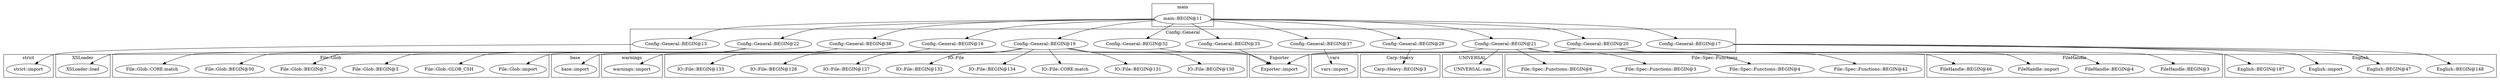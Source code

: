 digraph {
graph [overlap=false]
subgraph cluster_Carp_Heavy {
	label="Carp::Heavy";
	"Carp::Heavy::BEGIN@3";
}
subgraph cluster_Config_General {
	label="Config::General";
	"Config::General::BEGIN@15";
	"Config::General::BEGIN@22";
	"Config::General::BEGIN@38";
	"Config::General::BEGIN@16";
	"Config::General::BEGIN@19";
	"Config::General::BEGIN@32";
	"Config::General::BEGIN@37";
	"Config::General::BEGIN@29";
	"Config::General::BEGIN@33";
	"Config::General::BEGIN@21";
	"Config::General::BEGIN@20";
	"Config::General::BEGIN@17";
}
subgraph cluster_warnings {
	label="warnings";
	"warnings::import";
}
subgraph cluster_base {
	label="base";
	"base::import";
}
subgraph cluster_IO_File {
	label="IO::File";
	"IO::File::BEGIN@128";
	"IO::File::BEGIN@133";
	"IO::File::BEGIN@130";
	"IO::File::BEGIN@131";
	"IO::File::CORE:match";
	"IO::File::BEGIN@134";
	"IO::File::BEGIN@132";
	"IO::File::BEGIN@127";
}
subgraph cluster_English {
	label="English";
	"English::import";
	"English::BEGIN@187";
	"English::BEGIN@148";
	"English::BEGIN@47";
}
subgraph cluster_vars {
	label="vars";
	"vars::import";
}
subgraph cluster_main {
	label="main";
	"main::BEGIN@11";
}
subgraph cluster_strict {
	label="strict";
	"strict::import";
}
subgraph cluster_XSLoader {
	label="XSLoader";
	"XSLoader::load";
}
subgraph cluster_UNIVERSAL {
	label="UNIVERSAL";
	"UNIVERSAL::can";
}
subgraph cluster_FileHandle {
	label="FileHandle";
	"FileHandle::import";
	"FileHandle::BEGIN@46";
	"FileHandle::BEGIN@3";
	"FileHandle::BEGIN@4";
}
subgraph cluster_File_Spec_Functions {
	label="File::Spec::Functions";
	"File::Spec::Functions::BEGIN@3";
	"File::Spec::Functions::BEGIN@6";
	"File::Spec::Functions::BEGIN@42";
	"File::Spec::Functions::BEGIN@4";
}
subgraph cluster_File_Glob {
	label="File::Glob";
	"File::Glob::import";
	"File::Glob::GLOB_CSH";
	"File::Glob::BEGIN@3";
	"File::Glob::BEGIN@7";
	"File::Glob::BEGIN@50";
	"File::Glob::CORE:match";
}
subgraph cluster_Exporter {
	label="Exporter";
	"Exporter::import";
}
"main::BEGIN@11" -> "Config::General::BEGIN@38";
"Config::General::BEGIN@17" -> "English::BEGIN@187";
"Config::General::BEGIN@22" -> "File::Glob::CORE:match";
"Config::General::BEGIN@22" -> "File::Glob::BEGIN@50";
"Config::General::BEGIN@22" -> "File::Glob::import";
"Config::General::BEGIN@21" -> "File::Spec::Functions::BEGIN@6";
"Config::General::BEGIN@22" -> "File::Glob::GLOB_CSH";
"Config::General::BEGIN@19" -> "Exporter::import";
"Config::General::BEGIN@32" -> "Exporter::import";
"Config::General::BEGIN@33" -> "Exporter::import";
"Config::General::BEGIN@21" -> "Exporter::import";
"Config::General::BEGIN@20" -> "Exporter::import";
"Config::General::BEGIN@20" -> "FileHandle::BEGIN@46";
"Config::General::BEGIN@21" -> "UNIVERSAL::can";
"Config::General::BEGIN@19" -> "IO::File::BEGIN@132";
"Config::General::BEGIN@21" -> "File::Spec::Functions::BEGIN@42";
"Config::General::BEGIN@19" -> "IO::File::BEGIN@127";
"Config::General::BEGIN@21" -> "File::Spec::Functions::BEGIN@4";
"main::BEGIN@11" -> "Config::General::BEGIN@22";
"main::BEGIN@11" -> "Config::General::BEGIN@16";
"Config::General::BEGIN@19" -> "IO::File::BEGIN@130";
"Config::General::BEGIN@38" -> "base::import";
"main::BEGIN@11" -> "Config::General::BEGIN@29";
"Config::General::BEGIN@19" -> "IO::File::BEGIN@134";
"Config::General::BEGIN@20" -> "FileHandle::BEGIN@4";
"main::BEGIN@11" -> "Config::General::BEGIN@33";
"Config::General::BEGIN@17" -> "English::BEGIN@148";
"Config::General::BEGIN@19" -> "IO::File::BEGIN@128";
"Config::General::BEGIN@16" -> "warnings::import";
"Config::General::BEGIN@19" -> "IO::File::BEGIN@131";
"main::BEGIN@11" -> "Config::General::BEGIN@21";
"Config::General::BEGIN@21" -> "File::Spec::Functions::BEGIN@3";
"Config::General::BEGIN@29" -> "Carp::Heavy::BEGIN@3";
"Config::General::BEGIN@20" -> "FileHandle::BEGIN@3";
"Config::General::BEGIN@17" -> "English::BEGIN@47";
"Config::General::BEGIN@22" -> "File::Glob::BEGIN@7";
"main::BEGIN@11" -> "Config::General::BEGIN@15";
"Config::General::BEGIN@37" -> "vars::import";
"main::BEGIN@11" -> "Config::General::BEGIN@17";
"Config::General::BEGIN@19" -> "IO::File::BEGIN@133";
"main::BEGIN@11" -> "Config::General::BEGIN@19";
"Config::General::BEGIN@19" -> "IO::File::CORE:match";
"Config::General::BEGIN@20" -> "FileHandle::import";
"main::BEGIN@11" -> "Config::General::BEGIN@32";
"Config::General::BEGIN@22" -> "XSLoader::load";
"Config::General::BEGIN@22" -> "File::Glob::BEGIN@3";
"Config::General::BEGIN@15" -> "strict::import";
"main::BEGIN@11" -> "Config::General::BEGIN@37";
"Config::General::BEGIN@17" -> "English::import";
"main::BEGIN@11" -> "Config::General::BEGIN@20";
}
